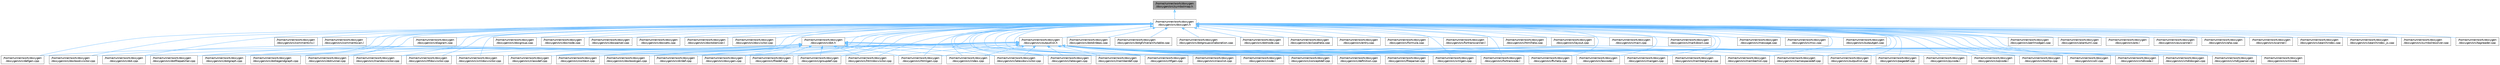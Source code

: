 digraph "/home/runner/work/doxygen/doxygen/src/symbolmap.h"
{
 // INTERACTIVE_SVG=YES
 // LATEX_PDF_SIZE
  bgcolor="transparent";
  edge [fontname=Helvetica,fontsize=10,labelfontname=Helvetica,labelfontsize=10];
  node [fontname=Helvetica,fontsize=10,shape=box,height=0.2,width=0.4];
  Node1 [label="/home/runner/work/doxygen\l/doxygen/src/symbolmap.h",height=0.2,width=0.4,color="gray40", fillcolor="grey60", style="filled", fontcolor="black",tooltip=" "];
  Node1 -> Node2 [dir="back",color="steelblue1",style="solid"];
  Node2 [label="/home/runner/work/doxygen\l/doxygen/src/doxygen.h",height=0.2,width=0.4,color="grey40", fillcolor="white", style="filled",URL="$d1/da1/doxygen_8h.html",tooltip=" "];
  Node2 -> Node3 [dir="back",color="steelblue1",style="solid"];
  Node3 [label="/home/runner/work/doxygen\l/doxygen/src/classdef.cpp",height=0.2,width=0.4,color="grey40", fillcolor="white", style="filled",URL="$de/d89/classdef_8cpp.html",tooltip=" "];
  Node2 -> Node4 [dir="back",color="steelblue1",style="solid"];
  Node4 [label="/home/runner/work/doxygen\l/doxygen/src/classlist.cpp",height=0.2,width=0.4,color="grey40", fillcolor="white", style="filled",URL="$d6/d10/classlist_8cpp.html",tooltip=" "];
  Node2 -> Node5 [dir="back",color="steelblue1",style="solid"];
  Node5 [label="/home/runner/work/doxygen\l/doxygen/src/code.l",height=0.2,width=0.4,color="grey40", fillcolor="white", style="filled",URL="$da/d1f/code_8l.html",tooltip=" "];
  Node2 -> Node6 [dir="back",color="steelblue1",style="solid"];
  Node6 [label="/home/runner/work/doxygen\l/doxygen/src/commentcnv.l",height=0.2,width=0.4,color="grey40", fillcolor="white", style="filled",URL="$d0/d47/commentcnv_8l.html",tooltip=" "];
  Node2 -> Node7 [dir="back",color="steelblue1",style="solid"];
  Node7 [label="/home/runner/work/doxygen\l/doxygen/src/commentscan.l",height=0.2,width=0.4,color="grey40", fillcolor="white", style="filled",URL="$d7/d5f/commentscan_8l.html",tooltip=" "];
  Node2 -> Node8 [dir="back",color="steelblue1",style="solid"];
  Node8 [label="/home/runner/work/doxygen\l/doxygen/src/conceptdef.cpp",height=0.2,width=0.4,color="grey40", fillcolor="white", style="filled",URL="$d8/d0a/conceptdef_8cpp.html",tooltip=" "];
  Node2 -> Node9 [dir="back",color="steelblue1",style="solid"];
  Node9 [label="/home/runner/work/doxygen\l/doxygen/src/context.cpp",height=0.2,width=0.4,color="grey40", fillcolor="white", style="filled",URL="$db/d12/context_8cpp.html",tooltip=" "];
  Node2 -> Node10 [dir="back",color="steelblue1",style="solid"];
  Node10 [label="/home/runner/work/doxygen\l/doxygen/src/defgen.cpp",height=0.2,width=0.4,color="grey40", fillcolor="white", style="filled",URL="$d3/d17/defgen_8cpp.html",tooltip=" "];
  Node2 -> Node11 [dir="back",color="steelblue1",style="solid"];
  Node11 [label="/home/runner/work/doxygen\l/doxygen/src/definition.cpp",height=0.2,width=0.4,color="grey40", fillcolor="white", style="filled",URL="$d3/dea/definition_8cpp.html",tooltip=" "];
  Node2 -> Node12 [dir="back",color="steelblue1",style="solid"];
  Node12 [label="/home/runner/work/doxygen\l/doxygen/src/diagram.cpp",height=0.2,width=0.4,color="grey40", fillcolor="white", style="filled",URL="$da/d0d/diagram_8cpp.html",tooltip=" "];
  Node2 -> Node13 [dir="back",color="steelblue1",style="solid"];
  Node13 [label="/home/runner/work/doxygen\l/doxygen/src/dirdef.cpp",height=0.2,width=0.4,color="grey40", fillcolor="white", style="filled",URL="$d8/d52/dirdef_8cpp.html",tooltip=" "];
  Node2 -> Node14 [dir="back",color="steelblue1",style="solid"];
  Node14 [label="/home/runner/work/doxygen\l/doxygen/src/docbookgen.cpp",height=0.2,width=0.4,color="grey40", fillcolor="white", style="filled",URL="$d8/d29/docbookgen_8cpp.html",tooltip=" "];
  Node2 -> Node15 [dir="back",color="steelblue1",style="solid"];
  Node15 [label="/home/runner/work/doxygen\l/doxygen/src/docbookvisitor.cpp",height=0.2,width=0.4,color="grey40", fillcolor="white", style="filled",URL="$dc/d05/docbookvisitor_8cpp.html",tooltip=" "];
  Node2 -> Node16 [dir="back",color="steelblue1",style="solid"];
  Node16 [label="/home/runner/work/doxygen\l/doxygen/src/docgroup.cpp",height=0.2,width=0.4,color="grey40", fillcolor="white", style="filled",URL="$d3/d36/docgroup_8cpp.html",tooltip=" "];
  Node2 -> Node17 [dir="back",color="steelblue1",style="solid"];
  Node17 [label="/home/runner/work/doxygen\l/doxygen/src/docnode.cpp",height=0.2,width=0.4,color="grey40", fillcolor="white", style="filled",URL="$d0/d2b/docnode_8cpp.html",tooltip=" "];
  Node2 -> Node18 [dir="back",color="steelblue1",style="solid"];
  Node18 [label="/home/runner/work/doxygen\l/doxygen/src/docparser.cpp",height=0.2,width=0.4,color="grey40", fillcolor="white", style="filled",URL="$da/d17/docparser_8cpp.html",tooltip=" "];
  Node2 -> Node19 [dir="back",color="steelblue1",style="solid"];
  Node19 [label="/home/runner/work/doxygen\l/doxygen/src/docsets.cpp",height=0.2,width=0.4,color="grey40", fillcolor="white", style="filled",URL="$d7/d8f/docsets_8cpp.html",tooltip=" "];
  Node2 -> Node20 [dir="back",color="steelblue1",style="solid"];
  Node20 [label="/home/runner/work/doxygen\l/doxygen/src/doctokenizer.l",height=0.2,width=0.4,color="grey40", fillcolor="white", style="filled",URL="$d1/d39/doctokenizer_8l.html",tooltip=" "];
  Node2 -> Node21 [dir="back",color="steelblue1",style="solid"];
  Node21 [label="/home/runner/work/doxygen\l/doxygen/src/docvisitor.cpp",height=0.2,width=0.4,color="grey40", fillcolor="white", style="filled",URL="$da/d39/docvisitor_8cpp.html",tooltip=" "];
  Node2 -> Node22 [dir="back",color="steelblue1",style="solid"];
  Node22 [label="/home/runner/work/doxygen\l/doxygen/src/dot.cpp",height=0.2,width=0.4,color="grey40", fillcolor="white", style="filled",URL="$de/daa/dot_8cpp.html",tooltip=" "];
  Node2 -> Node23 [dir="back",color="steelblue1",style="solid"];
  Node23 [label="/home/runner/work/doxygen\l/doxygen/src/dot.h",height=0.2,width=0.4,color="grey40", fillcolor="white", style="filled",URL="$d6/d4a/dot_8h.html",tooltip=" "];
  Node23 -> Node3 [dir="back",color="steelblue1",style="solid"];
  Node23 -> Node9 [dir="back",color="steelblue1",style="solid"];
  Node23 -> Node10 [dir="back",color="steelblue1",style="solid"];
  Node23 -> Node13 [dir="back",color="steelblue1",style="solid"];
  Node23 -> Node14 [dir="back",color="steelblue1",style="solid"];
  Node23 -> Node15 [dir="back",color="steelblue1",style="solid"];
  Node23 -> Node22 [dir="back",color="steelblue1",style="solid"];
  Node23 -> Node24 [dir="back",color="steelblue1",style="solid"];
  Node24 [label="/home/runner/work/doxygen\l/doxygen/src/dotfilepatcher.cpp",height=0.2,width=0.4,color="grey40", fillcolor="white", style="filled",URL="$d9/d92/dotfilepatcher_8cpp.html",tooltip=" "];
  Node23 -> Node25 [dir="back",color="steelblue1",style="solid"];
  Node25 [label="/home/runner/work/doxygen\l/doxygen/src/dotgraph.cpp",height=0.2,width=0.4,color="grey40", fillcolor="white", style="filled",URL="$de/d45/dotgraph_8cpp.html",tooltip=" "];
  Node23 -> Node26 [dir="back",color="steelblue1",style="solid"];
  Node26 [label="/home/runner/work/doxygen\l/doxygen/src/dotlegendgraph.cpp",height=0.2,width=0.4,color="grey40", fillcolor="white", style="filled",URL="$d4/d33/dotlegendgraph_8cpp.html",tooltip=" "];
  Node23 -> Node27 [dir="back",color="steelblue1",style="solid"];
  Node27 [label="/home/runner/work/doxygen\l/doxygen/src/dotrunner.cpp",height=0.2,width=0.4,color="grey40", fillcolor="white", style="filled",URL="$d1/dfe/dotrunner_8cpp.html",tooltip=" "];
  Node23 -> Node28 [dir="back",color="steelblue1",style="solid"];
  Node28 [label="/home/runner/work/doxygen\l/doxygen/src/doxygen.cpp",height=0.2,width=0.4,color="grey40", fillcolor="white", style="filled",URL="$dc/d98/doxygen_8cpp.html",tooltip=" "];
  Node23 -> Node29 [dir="back",color="steelblue1",style="solid"];
  Node29 [label="/home/runner/work/doxygen\l/doxygen/src/filedef.cpp",height=0.2,width=0.4,color="grey40", fillcolor="white", style="filled",URL="$d6/ddc/filedef_8cpp.html",tooltip=" "];
  Node23 -> Node30 [dir="back",color="steelblue1",style="solid"];
  Node30 [label="/home/runner/work/doxygen\l/doxygen/src/groupdef.cpp",height=0.2,width=0.4,color="grey40", fillcolor="white", style="filled",URL="$d6/d42/groupdef_8cpp.html",tooltip=" "];
  Node23 -> Node31 [dir="back",color="steelblue1",style="solid"];
  Node31 [label="/home/runner/work/doxygen\l/doxygen/src/htmldocvisitor.cpp",height=0.2,width=0.4,color="grey40", fillcolor="white", style="filled",URL="$da/db0/htmldocvisitor_8cpp.html",tooltip=" "];
  Node23 -> Node32 [dir="back",color="steelblue1",style="solid"];
  Node32 [label="/home/runner/work/doxygen\l/doxygen/src/htmlgen.cpp",height=0.2,width=0.4,color="grey40", fillcolor="white", style="filled",URL="$d8/d6e/htmlgen_8cpp.html",tooltip=" "];
  Node23 -> Node33 [dir="back",color="steelblue1",style="solid"];
  Node33 [label="/home/runner/work/doxygen\l/doxygen/src/index.cpp",height=0.2,width=0.4,color="grey40", fillcolor="white", style="filled",URL="$db/d14/index_8cpp.html",tooltip="This file contains functions for the various index pages."];
  Node23 -> Node34 [dir="back",color="steelblue1",style="solid"];
  Node34 [label="/home/runner/work/doxygen\l/doxygen/src/latexdocvisitor.cpp",height=0.2,width=0.4,color="grey40", fillcolor="white", style="filled",URL="$d1/d4e/latexdocvisitor_8cpp.html",tooltip=" "];
  Node23 -> Node35 [dir="back",color="steelblue1",style="solid"];
  Node35 [label="/home/runner/work/doxygen\l/doxygen/src/latexgen.cpp",height=0.2,width=0.4,color="grey40", fillcolor="white", style="filled",URL="$d4/d42/latexgen_8cpp.html",tooltip=" "];
  Node23 -> Node36 [dir="back",color="steelblue1",style="solid"];
  Node36 [label="/home/runner/work/doxygen\l/doxygen/src/mandocvisitor.cpp",height=0.2,width=0.4,color="grey40", fillcolor="white", style="filled",URL="$d8/dde/mandocvisitor_8cpp.html",tooltip=" "];
  Node23 -> Node37 [dir="back",color="steelblue1",style="solid"];
  Node37 [label="/home/runner/work/doxygen\l/doxygen/src/memberdef.cpp",height=0.2,width=0.4,color="grey40", fillcolor="white", style="filled",URL="$d0/d72/memberdef_8cpp.html",tooltip=" "];
  Node23 -> Node38 [dir="back",color="steelblue1",style="solid"];
  Node38 [label="/home/runner/work/doxygen\l/doxygen/src/rtfdocvisitor.cpp",height=0.2,width=0.4,color="grey40", fillcolor="white", style="filled",URL="$de/d9a/rtfdocvisitor_8cpp.html",tooltip=" "];
  Node23 -> Node39 [dir="back",color="steelblue1",style="solid"];
  Node39 [label="/home/runner/work/doxygen\l/doxygen/src/rtfgen.cpp",height=0.2,width=0.4,color="grey40", fillcolor="white", style="filled",URL="$d0/d9c/rtfgen_8cpp.html",tooltip=" "];
  Node23 -> Node40 [dir="back",color="steelblue1",style="solid"];
  Node40 [label="/home/runner/work/doxygen\l/doxygen/src/xmldocvisitor.cpp",height=0.2,width=0.4,color="grey40", fillcolor="white", style="filled",URL="$dd/db6/xmldocvisitor_8cpp.html",tooltip=" "];
  Node23 -> Node41 [dir="back",color="steelblue1",style="solid"];
  Node41 [label="/home/runner/work/doxygen\l/doxygen/src/xmlgen.cpp",height=0.2,width=0.4,color="grey40", fillcolor="white", style="filled",URL="$d0/dc3/xmlgen_8cpp.html",tooltip=" "];
  Node2 -> Node42 [dir="back",color="steelblue1",style="solid"];
  Node42 [label="/home/runner/work/doxygen\l/doxygen/src/dotdirdeps.cpp",height=0.2,width=0.4,color="grey40", fillcolor="white", style="filled",URL="$da/d45/dotdirdeps_8cpp.html",tooltip=" "];
  Node2 -> Node24 [dir="back",color="steelblue1",style="solid"];
  Node2 -> Node43 [dir="back",color="steelblue1",style="solid"];
  Node43 [label="/home/runner/work/doxygen\l/doxygen/src/dotgfxhierarchytable.cpp",height=0.2,width=0.4,color="grey40", fillcolor="white", style="filled",URL="$d4/d09/dotgfxhierarchytable_8cpp.html",tooltip=" "];
  Node2 -> Node25 [dir="back",color="steelblue1",style="solid"];
  Node2 -> Node44 [dir="back",color="steelblue1",style="solid"];
  Node44 [label="/home/runner/work/doxygen\l/doxygen/src/dotgroupcollaboration.cpp",height=0.2,width=0.4,color="grey40", fillcolor="white", style="filled",URL="$d1/d86/dotgroupcollaboration_8cpp.html",tooltip=" "];
  Node2 -> Node26 [dir="back",color="steelblue1",style="solid"];
  Node2 -> Node45 [dir="back",color="steelblue1",style="solid"];
  Node45 [label="/home/runner/work/doxygen\l/doxygen/src/dotnode.cpp",height=0.2,width=0.4,color="grey40", fillcolor="white", style="filled",URL="$df/d58/dotnode_8cpp.html",tooltip=" "];
  Node2 -> Node27 [dir="back",color="steelblue1",style="solid"];
  Node2 -> Node28 [dir="back",color="steelblue1",style="solid"];
  Node2 -> Node46 [dir="back",color="steelblue1",style="solid"];
  Node46 [label="/home/runner/work/doxygen\l/doxygen/src/eclipsehelp.cpp",height=0.2,width=0.4,color="grey40", fillcolor="white", style="filled",URL="$d8/d56/eclipsehelp_8cpp.html",tooltip=" "];
  Node2 -> Node47 [dir="back",color="steelblue1",style="solid"];
  Node47 [label="/home/runner/work/doxygen\l/doxygen/src/entry.cpp",height=0.2,width=0.4,color="grey40", fillcolor="white", style="filled",URL="$d2/dd2/entry_8cpp.html",tooltip=" "];
  Node2 -> Node29 [dir="back",color="steelblue1",style="solid"];
  Node2 -> Node48 [dir="back",color="steelblue1",style="solid"];
  Node48 [label="/home/runner/work/doxygen\l/doxygen/src/formula.cpp",height=0.2,width=0.4,color="grey40", fillcolor="white", style="filled",URL="$d7/d5b/formula_8cpp.html",tooltip=" "];
  Node2 -> Node49 [dir="back",color="steelblue1",style="solid"];
  Node49 [label="/home/runner/work/doxygen\l/doxygen/src/fortrancode.l",height=0.2,width=0.4,color="grey40", fillcolor="white", style="filled",URL="$d9/d5b/fortrancode_8l.html",tooltip=" "];
  Node2 -> Node50 [dir="back",color="steelblue1",style="solid"];
  Node50 [label="/home/runner/work/doxygen\l/doxygen/src/fortranscanner.l",height=0.2,width=0.4,color="grey40", fillcolor="white", style="filled",URL="$dd/d00/fortranscanner_8l.html",tooltip=" "];
  Node2 -> Node51 [dir="back",color="steelblue1",style="solid"];
  Node51 [label="/home/runner/work/doxygen\l/doxygen/src/ftvhelp.cpp",height=0.2,width=0.4,color="grey40", fillcolor="white", style="filled",URL="$db/d41/ftvhelp_8cpp.html",tooltip=" "];
  Node2 -> Node30 [dir="back",color="steelblue1",style="solid"];
  Node2 -> Node31 [dir="back",color="steelblue1",style="solid"];
  Node2 -> Node32 [dir="back",color="steelblue1",style="solid"];
  Node2 -> Node52 [dir="back",color="steelblue1",style="solid"];
  Node52 [label="/home/runner/work/doxygen\l/doxygen/src/htmlhelp.cpp",height=0.2,width=0.4,color="grey40", fillcolor="white", style="filled",URL="$d3/d4b/htmlhelp_8cpp.html",tooltip=" "];
  Node2 -> Node33 [dir="back",color="steelblue1",style="solid"];
  Node2 -> Node34 [dir="back",color="steelblue1",style="solid"];
  Node2 -> Node35 [dir="back",color="steelblue1",style="solid"];
  Node2 -> Node53 [dir="back",color="steelblue1",style="solid"];
  Node53 [label="/home/runner/work/doxygen\l/doxygen/src/layout.cpp",height=0.2,width=0.4,color="grey40", fillcolor="white", style="filled",URL="$db/d16/layout_8cpp.html",tooltip=" "];
  Node2 -> Node54 [dir="back",color="steelblue1",style="solid"];
  Node54 [label="/home/runner/work/doxygen\l/doxygen/src/lexcode.l",height=0.2,width=0.4,color="grey40", fillcolor="white", style="filled",URL="$d0/d7e/lexcode_8l.html",tooltip=" "];
  Node2 -> Node55 [dir="back",color="steelblue1",style="solid"];
  Node55 [label="/home/runner/work/doxygen\l/doxygen/src/main.cpp",height=0.2,width=0.4,color="grey40", fillcolor="white", style="filled",URL="$df/d0a/main_8cpp.html",tooltip="main entry point for doxygen"];
  Node2 -> Node36 [dir="back",color="steelblue1",style="solid"];
  Node2 -> Node56 [dir="back",color="steelblue1",style="solid"];
  Node56 [label="/home/runner/work/doxygen\l/doxygen/src/mangen.cpp",height=0.2,width=0.4,color="grey40", fillcolor="white", style="filled",URL="$d7/de7/mangen_8cpp.html",tooltip=" "];
  Node2 -> Node57 [dir="back",color="steelblue1",style="solid"];
  Node57 [label="/home/runner/work/doxygen\l/doxygen/src/markdown.cpp",height=0.2,width=0.4,color="grey40", fillcolor="white", style="filled",URL="$de/d04/markdown_8cpp.html",tooltip=" "];
  Node2 -> Node37 [dir="back",color="steelblue1",style="solid"];
  Node2 -> Node58 [dir="back",color="steelblue1",style="solid"];
  Node58 [label="/home/runner/work/doxygen\l/doxygen/src/membergroup.cpp",height=0.2,width=0.4,color="grey40", fillcolor="white", style="filled",URL="$d6/d18/membergroup_8cpp.html",tooltip=" "];
  Node2 -> Node59 [dir="back",color="steelblue1",style="solid"];
  Node59 [label="/home/runner/work/doxygen\l/doxygen/src/memberlist.cpp",height=0.2,width=0.4,color="grey40", fillcolor="white", style="filled",URL="$d0/d14/memberlist_8cpp.html",tooltip=" "];
  Node2 -> Node60 [dir="back",color="steelblue1",style="solid"];
  Node60 [label="/home/runner/work/doxygen\l/doxygen/src/message.cpp",height=0.2,width=0.4,color="grey40", fillcolor="white", style="filled",URL="$d8/d6a/message_8cpp.html",tooltip=" "];
  Node2 -> Node61 [dir="back",color="steelblue1",style="solid"];
  Node61 [label="/home/runner/work/doxygen\l/doxygen/src/msc.cpp",height=0.2,width=0.4,color="grey40", fillcolor="white", style="filled",URL="$db/d33/msc_8cpp.html",tooltip=" "];
  Node2 -> Node62 [dir="back",color="steelblue1",style="solid"];
  Node62 [label="/home/runner/work/doxygen\l/doxygen/src/namespacedef.cpp",height=0.2,width=0.4,color="grey40", fillcolor="white", style="filled",URL="$d7/d1c/namespacedef_8cpp.html",tooltip=" "];
  Node2 -> Node63 [dir="back",color="steelblue1",style="solid"];
  Node63 [label="/home/runner/work/doxygen\l/doxygen/src/outputgen.cpp",height=0.2,width=0.4,color="grey40", fillcolor="white", style="filled",URL="$d0/d17/outputgen_8cpp.html",tooltip=" "];
  Node2 -> Node64 [dir="back",color="steelblue1",style="solid"];
  Node64 [label="/home/runner/work/doxygen\l/doxygen/src/outputlist.cpp",height=0.2,width=0.4,color="grey40", fillcolor="white", style="filled",URL="$db/dd8/outputlist_8cpp.html",tooltip=" "];
  Node2 -> Node65 [dir="back",color="steelblue1",style="solid"];
  Node65 [label="/home/runner/work/doxygen\l/doxygen/src/outputlist.h",height=0.2,width=0.4,color="grey40", fillcolor="white", style="filled",URL="$d2/db9/outputlist_8h.html",tooltip=" "];
  Node65 -> Node3 [dir="back",color="steelblue1",style="solid"];
  Node65 -> Node4 [dir="back",color="steelblue1",style="solid"];
  Node65 -> Node5 [dir="back",color="steelblue1",style="solid"];
  Node65 -> Node8 [dir="back",color="steelblue1",style="solid"];
  Node65 -> Node9 [dir="back",color="steelblue1",style="solid"];
  Node65 -> Node11 [dir="back",color="steelblue1",style="solid"];
  Node65 -> Node13 [dir="back",color="steelblue1",style="solid"];
  Node65 -> Node14 [dir="back",color="steelblue1",style="solid"];
  Node65 -> Node28 [dir="back",color="steelblue1",style="solid"];
  Node65 -> Node29 [dir="back",color="steelblue1",style="solid"];
  Node65 -> Node66 [dir="back",color="steelblue1",style="solid"];
  Node66 [label="/home/runner/work/doxygen\l/doxygen/src/fileparser.cpp",height=0.2,width=0.4,color="grey40", fillcolor="white", style="filled",URL="$d9/d74/fileparser_8cpp.html",tooltip=" "];
  Node65 -> Node49 [dir="back",color="steelblue1",style="solid"];
  Node65 -> Node51 [dir="back",color="steelblue1",style="solid"];
  Node65 -> Node30 [dir="back",color="steelblue1",style="solid"];
  Node65 -> Node31 [dir="back",color="steelblue1",style="solid"];
  Node65 -> Node32 [dir="back",color="steelblue1",style="solid"];
  Node65 -> Node33 [dir="back",color="steelblue1",style="solid"];
  Node65 -> Node34 [dir="back",color="steelblue1",style="solid"];
  Node65 -> Node35 [dir="back",color="steelblue1",style="solid"];
  Node65 -> Node54 [dir="back",color="steelblue1",style="solid"];
  Node65 -> Node56 [dir="back",color="steelblue1",style="solid"];
  Node65 -> Node37 [dir="back",color="steelblue1",style="solid"];
  Node65 -> Node58 [dir="back",color="steelblue1",style="solid"];
  Node65 -> Node59 [dir="back",color="steelblue1",style="solid"];
  Node65 -> Node62 [dir="back",color="steelblue1",style="solid"];
  Node65 -> Node64 [dir="back",color="steelblue1",style="solid"];
  Node65 -> Node67 [dir="back",color="steelblue1",style="solid"];
  Node67 [label="/home/runner/work/doxygen\l/doxygen/src/pagedef.cpp",height=0.2,width=0.4,color="grey40", fillcolor="white", style="filled",URL="$d9/db4/pagedef_8cpp.html",tooltip=" "];
  Node65 -> Node68 [dir="back",color="steelblue1",style="solid"];
  Node68 [label="/home/runner/work/doxygen\l/doxygen/src/pycode.l",height=0.2,width=0.4,color="grey40", fillcolor="white", style="filled",URL="$d3/ded/pycode_8l.html",tooltip=" "];
  Node65 -> Node39 [dir="back",color="steelblue1",style="solid"];
  Node65 -> Node69 [dir="back",color="steelblue1",style="solid"];
  Node69 [label="/home/runner/work/doxygen\l/doxygen/src/sqlcode.l",height=0.2,width=0.4,color="grey40", fillcolor="white", style="filled",URL="$d2/dda/sqlcode_8l.html",tooltip=" "];
  Node65 -> Node70 [dir="back",color="steelblue1",style="solid"];
  Node70 [label="/home/runner/work/doxygen\l/doxygen/src/tooltip.cpp",height=0.2,width=0.4,color="grey40", fillcolor="white", style="filled",URL="$d7/d56/tooltip_8cpp.html",tooltip=" "];
  Node65 -> Node71 [dir="back",color="steelblue1",style="solid"];
  Node71 [label="/home/runner/work/doxygen\l/doxygen/src/util.cpp",height=0.2,width=0.4,color="grey40", fillcolor="white", style="filled",URL="$df/d2d/util_8cpp.html",tooltip=" "];
  Node65 -> Node72 [dir="back",color="steelblue1",style="solid"];
  Node72 [label="/home/runner/work/doxygen\l/doxygen/src/vhdlcode.l",height=0.2,width=0.4,color="grey40", fillcolor="white", style="filled",URL="$d5/d6a/vhdlcode_8l.html",tooltip=" "];
  Node65 -> Node73 [dir="back",color="steelblue1",style="solid"];
  Node73 [label="/home/runner/work/doxygen\l/doxygen/src/vhdldocgen.cpp",height=0.2,width=0.4,color="grey40", fillcolor="white", style="filled",URL="$de/dea/vhdldocgen_8cpp.html",tooltip=" "];
  Node65 -> Node74 [dir="back",color="steelblue1",style="solid"];
  Node74 [label="/home/runner/work/doxygen\l/doxygen/src/vhdljjparser.cpp",height=0.2,width=0.4,color="grey40", fillcolor="white", style="filled",URL="$d1/d86/vhdljjparser_8cpp.html",tooltip=" "];
  Node65 -> Node75 [dir="back",color="steelblue1",style="solid"];
  Node75 [label="/home/runner/work/doxygen\l/doxygen/src/xmlcode.l",height=0.2,width=0.4,color="grey40", fillcolor="white", style="filled",URL="$dc/dc1/xmlcode_8l.html",tooltip=" "];
  Node65 -> Node41 [dir="back",color="steelblue1",style="solid"];
  Node2 -> Node67 [dir="back",color="steelblue1",style="solid"];
  Node2 -> Node76 [dir="back",color="steelblue1",style="solid"];
  Node76 [label="/home/runner/work/doxygen\l/doxygen/src/perlmodgen.cpp",height=0.2,width=0.4,color="grey40", fillcolor="white", style="filled",URL="$de/dd0/perlmodgen_8cpp.html",tooltip=" "];
  Node2 -> Node77 [dir="back",color="steelblue1",style="solid"];
  Node77 [label="/home/runner/work/doxygen\l/doxygen/src/plantuml.cpp",height=0.2,width=0.4,color="grey40", fillcolor="white", style="filled",URL="$d7/d5b/plantuml_8cpp.html",tooltip=" "];
  Node2 -> Node78 [dir="back",color="steelblue1",style="solid"];
  Node78 [label="/home/runner/work/doxygen\l/doxygen/src/pre.l",height=0.2,width=0.4,color="grey40", fillcolor="white", style="filled",URL="$d0/da7/pre_8l.html",tooltip=" "];
  Node2 -> Node68 [dir="back",color="steelblue1",style="solid"];
  Node2 -> Node79 [dir="back",color="steelblue1",style="solid"];
  Node79 [label="/home/runner/work/doxygen\l/doxygen/src/pyscanner.l",height=0.2,width=0.4,color="grey40", fillcolor="white", style="filled",URL="$de/d2b/pyscanner_8l.html",tooltip=" "];
  Node2 -> Node80 [dir="back",color="steelblue1",style="solid"];
  Node80 [label="/home/runner/work/doxygen\l/doxygen/src/qhp.cpp",height=0.2,width=0.4,color="grey40", fillcolor="white", style="filled",URL="$d9/d45/qhp_8cpp.html",tooltip=" "];
  Node2 -> Node38 [dir="back",color="steelblue1",style="solid"];
  Node2 -> Node39 [dir="back",color="steelblue1",style="solid"];
  Node2 -> Node81 [dir="back",color="steelblue1",style="solid"];
  Node81 [label="/home/runner/work/doxygen\l/doxygen/src/scanner.l",height=0.2,width=0.4,color="grey40", fillcolor="white", style="filled",URL="$da/d11/scanner_8l.html",tooltip=" "];
  Node2 -> Node82 [dir="back",color="steelblue1",style="solid"];
  Node82 [label="/home/runner/work/doxygen\l/doxygen/src/searchindex.cpp",height=0.2,width=0.4,color="grey40", fillcolor="white", style="filled",URL="$d7/d79/searchindex_8cpp.html",tooltip=" "];
  Node2 -> Node83 [dir="back",color="steelblue1",style="solid"];
  Node83 [label="/home/runner/work/doxygen\l/doxygen/src/searchindex_js.cpp",height=0.2,width=0.4,color="grey40", fillcolor="white", style="filled",URL="$d9/d2f/searchindex__js_8cpp.html",tooltip=" "];
  Node2 -> Node69 [dir="back",color="steelblue1",style="solid"];
  Node2 -> Node84 [dir="back",color="steelblue1",style="solid"];
  Node84 [label="/home/runner/work/doxygen\l/doxygen/src/symbolresolver.cpp",height=0.2,width=0.4,color="grey40", fillcolor="white", style="filled",URL="$d2/d99/symbolresolver_8cpp.html",tooltip=" "];
  Node2 -> Node85 [dir="back",color="steelblue1",style="solid"];
  Node85 [label="/home/runner/work/doxygen\l/doxygen/src/tagreader.cpp",height=0.2,width=0.4,color="grey40", fillcolor="white", style="filled",URL="$d4/d7b/tagreader_8cpp.html",tooltip=" "];
  Node2 -> Node70 [dir="back",color="steelblue1",style="solid"];
  Node2 -> Node71 [dir="back",color="steelblue1",style="solid"];
  Node2 -> Node72 [dir="back",color="steelblue1",style="solid"];
  Node2 -> Node73 [dir="back",color="steelblue1",style="solid"];
  Node2 -> Node74 [dir="back",color="steelblue1",style="solid"];
  Node2 -> Node75 [dir="back",color="steelblue1",style="solid"];
  Node2 -> Node40 [dir="back",color="steelblue1",style="solid"];
  Node2 -> Node41 [dir="back",color="steelblue1",style="solid"];
}
